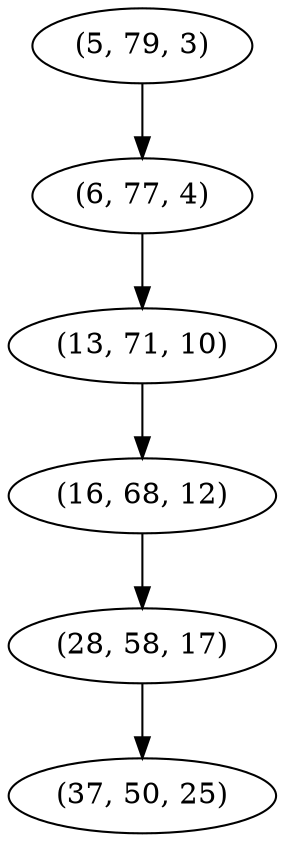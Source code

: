 digraph tree {
    "(5, 79, 3)";
    "(6, 77, 4)";
    "(13, 71, 10)";
    "(16, 68, 12)";
    "(28, 58, 17)";
    "(37, 50, 25)";
    "(5, 79, 3)" -> "(6, 77, 4)";
    "(6, 77, 4)" -> "(13, 71, 10)";
    "(13, 71, 10)" -> "(16, 68, 12)";
    "(16, 68, 12)" -> "(28, 58, 17)";
    "(28, 58, 17)" -> "(37, 50, 25)";
}
